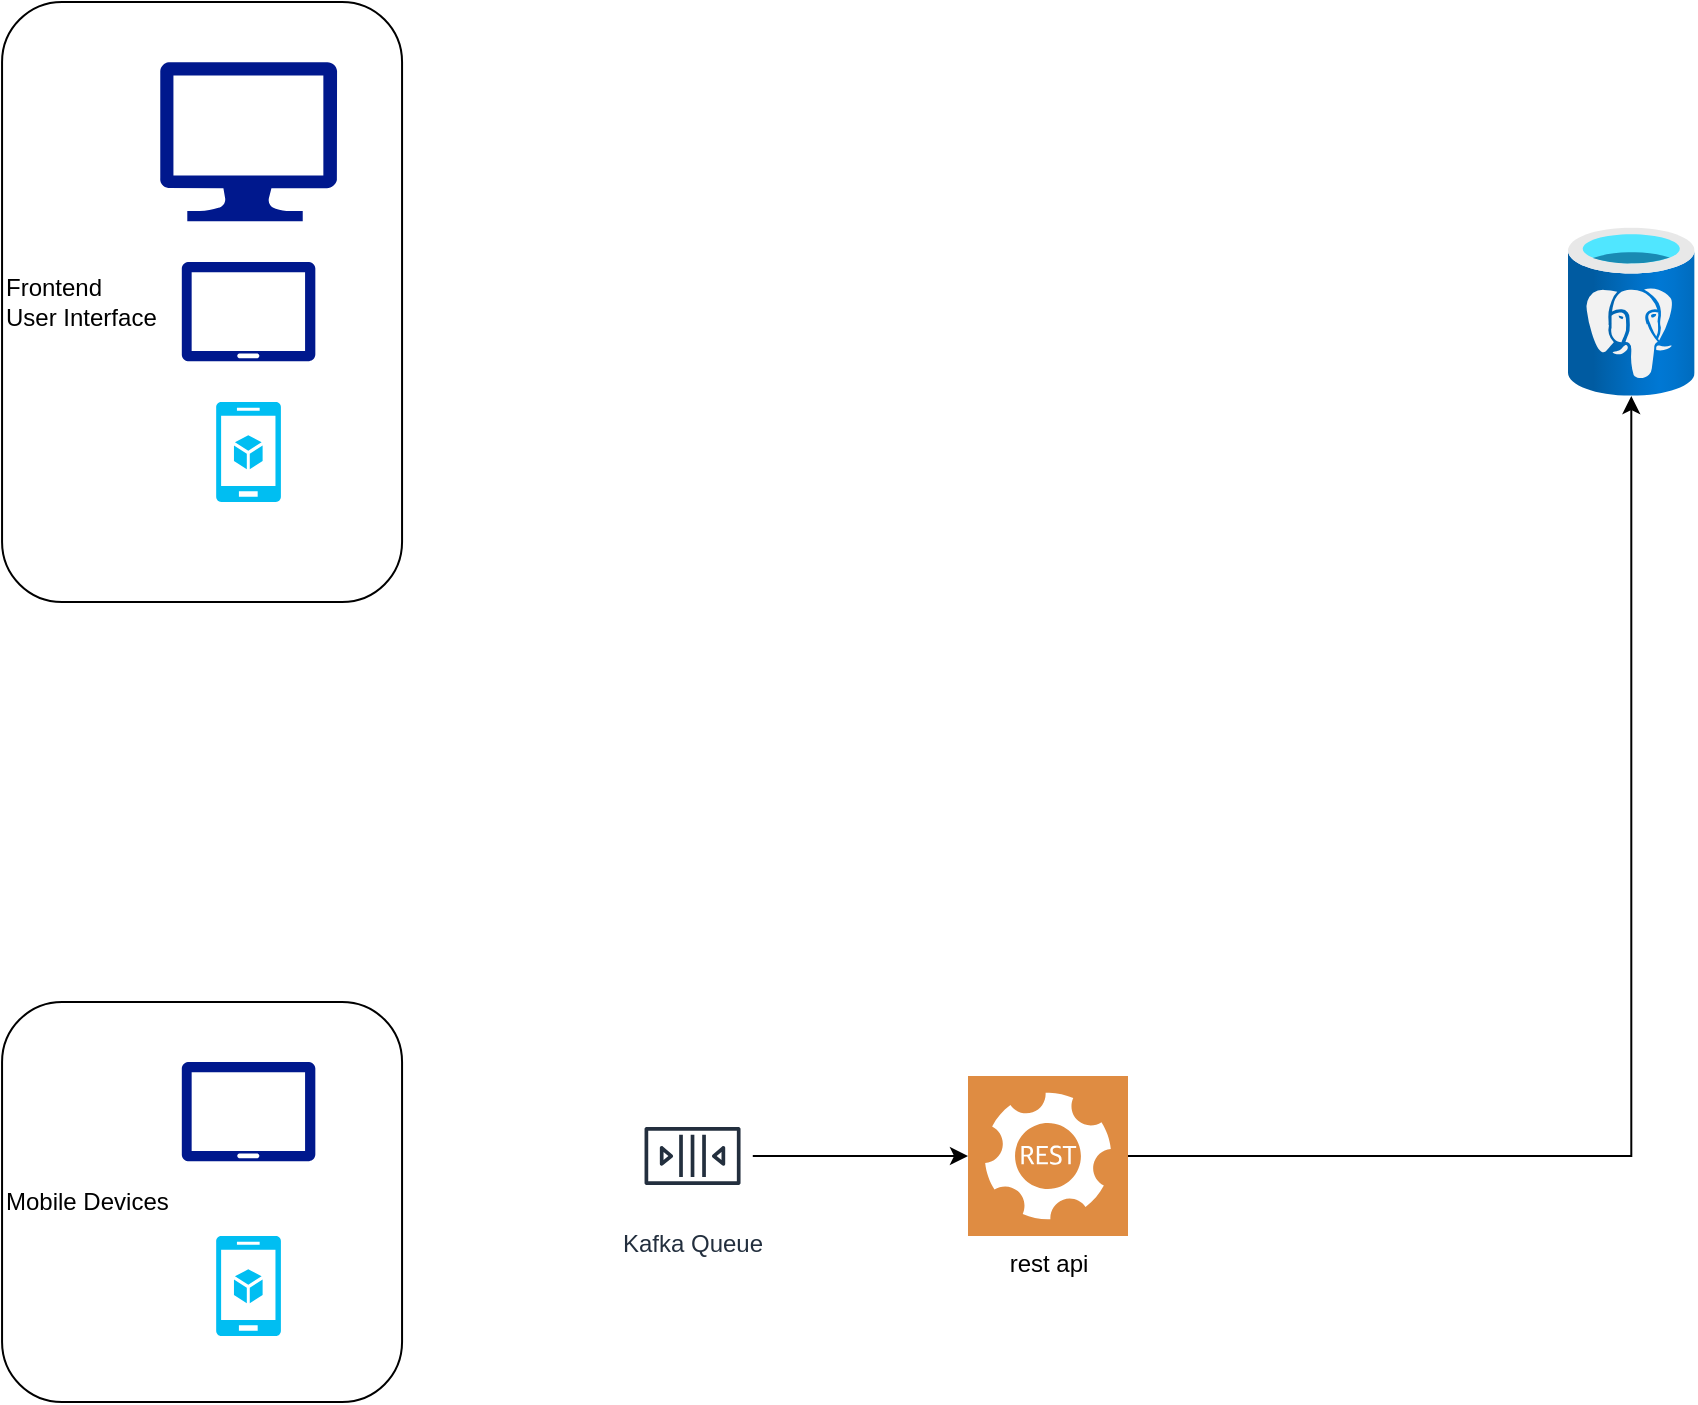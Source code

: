 <mxfile version="20.4.1" type="github">
  <diagram id="BarEqBVb0WC6vREw9uG_" name="Page-1">
    <mxGraphModel dx="1422" dy="794" grid="1" gridSize="10" guides="1" tooltips="1" connect="1" arrows="1" fold="1" page="1" pageScale="1" pageWidth="1100" pageHeight="850" math="0" shadow="0">
      <root>
        <mxCell id="0" />
        <mxCell id="1" parent="0" />
        <mxCell id="vLz9hYa6SVL2EcWj9cTR-38" value="&lt;div style=&quot;&quot;&gt;Mobile Devices&lt;/div&gt;" style="rounded=1;whiteSpace=wrap;html=1;align=left;fillOpacity=0;" vertex="1" parent="1">
          <mxGeometry x="7.03" y="550" width="200" height="200" as="geometry" />
        </mxCell>
        <mxCell id="vLz9hYa6SVL2EcWj9cTR-35" value="&lt;div style=&quot;&quot;&gt;&lt;span style=&quot;background-color: initial;&quot;&gt;Frontend&lt;br&gt;User Interface&lt;/span&gt;&lt;/div&gt;" style="rounded=1;whiteSpace=wrap;html=1;align=left;fillOpacity=0;" vertex="1" parent="1">
          <mxGeometry x="7.03" y="50" width="200" height="300" as="geometry" />
        </mxCell>
        <mxCell id="vLz9hYa6SVL2EcWj9cTR-2" value="" style="verticalLabelPosition=bottom;html=1;verticalAlign=top;align=center;strokeColor=none;fillColor=#00BEF2;shape=mxgraph.azure.mobile_services;pointerEvents=1;" vertex="1" parent="1">
          <mxGeometry x="114.02" y="667" width="32.5" height="50" as="geometry" />
        </mxCell>
        <mxCell id="vLz9hYa6SVL2EcWj9cTR-4" value="" style="sketch=0;aspect=fixed;pointerEvents=1;shadow=0;dashed=0;html=1;strokeColor=none;labelPosition=center;verticalLabelPosition=bottom;verticalAlign=top;align=center;fillColor=#00188D;shape=mxgraph.azure.tablet;" vertex="1" parent="1">
          <mxGeometry x="96.75" y="580" width="67.03" height="49.6" as="geometry" />
        </mxCell>
        <mxCell id="vLz9hYa6SVL2EcWj9cTR-24" style="edgeStyle=orthogonalEdgeStyle;rounded=0;orthogonalLoop=1;jettySize=auto;html=1;" edge="1" parent="1" source="vLz9hYa6SVL2EcWj9cTR-5" target="vLz9hYa6SVL2EcWj9cTR-23">
          <mxGeometry relative="1" as="geometry" />
        </mxCell>
        <mxCell id="vLz9hYa6SVL2EcWj9cTR-5" value="Kafka Queue" style="sketch=0;outlineConnect=0;fontColor=#232F3E;gradientColor=none;strokeColor=#232F3E;fillColor=#ffffff;dashed=0;verticalLabelPosition=bottom;verticalAlign=top;align=center;html=1;fontSize=12;fontStyle=0;aspect=fixed;shape=mxgraph.aws4.resourceIcon;resIcon=mxgraph.aws4.queue;" vertex="1" parent="1">
          <mxGeometry x="322.27" y="597" width="60" height="60" as="geometry" />
        </mxCell>
        <mxCell id="vLz9hYa6SVL2EcWj9cTR-36" style="edgeStyle=orthogonalEdgeStyle;rounded=0;orthogonalLoop=1;jettySize=auto;html=1;" edge="1" parent="1" source="vLz9hYa6SVL2EcWj9cTR-23" target="vLz9hYa6SVL2EcWj9cTR-25">
          <mxGeometry relative="1" as="geometry" />
        </mxCell>
        <mxCell id="vLz9hYa6SVL2EcWj9cTR-23" value="rest api" style="sketch=0;pointerEvents=1;shadow=0;dashed=0;html=1;strokeColor=none;fillColor=#DF8C42;labelPosition=center;verticalLabelPosition=bottom;verticalAlign=top;align=center;outlineConnect=0;shape=mxgraph.veeam2.restful_api;" vertex="1" parent="1">
          <mxGeometry x="490" y="587" width="80" height="80" as="geometry" />
        </mxCell>
        <mxCell id="vLz9hYa6SVL2EcWj9cTR-25" value="" style="aspect=fixed;html=1;points=[];align=center;image;fontSize=12;image=img/lib/azure2/databases/Azure_Database_PostgreSQL_Server.svg;" vertex="1" parent="1">
          <mxGeometry x="790" y="162.6" width="63.3" height="84.4" as="geometry" />
        </mxCell>
        <mxCell id="vLz9hYa6SVL2EcWj9cTR-26" value="" style="sketch=0;aspect=fixed;pointerEvents=1;shadow=0;dashed=0;html=1;strokeColor=none;labelPosition=center;verticalLabelPosition=bottom;verticalAlign=top;align=center;fillColor=#00188D;shape=mxgraph.azure.computer" vertex="1" parent="1">
          <mxGeometry x="86.01" y="80" width="88.52" height="79.67" as="geometry" />
        </mxCell>
        <mxCell id="vLz9hYa6SVL2EcWj9cTR-27" value="" style="sketch=0;aspect=fixed;pointerEvents=1;shadow=0;dashed=0;html=1;strokeColor=none;labelPosition=center;verticalLabelPosition=bottom;verticalAlign=top;align=center;fillColor=#00188D;shape=mxgraph.azure.tablet;" vertex="1" parent="1">
          <mxGeometry x="96.75" y="180.0" width="67.03" height="49.6" as="geometry" />
        </mxCell>
        <mxCell id="vLz9hYa6SVL2EcWj9cTR-30" value="" style="verticalLabelPosition=bottom;html=1;verticalAlign=top;align=center;strokeColor=none;fillColor=#00BEF2;shape=mxgraph.azure.mobile_services;pointerEvents=1;" vertex="1" parent="1">
          <mxGeometry x="114.02" y="250" width="32.5" height="50" as="geometry" />
        </mxCell>
      </root>
    </mxGraphModel>
  </diagram>
</mxfile>
